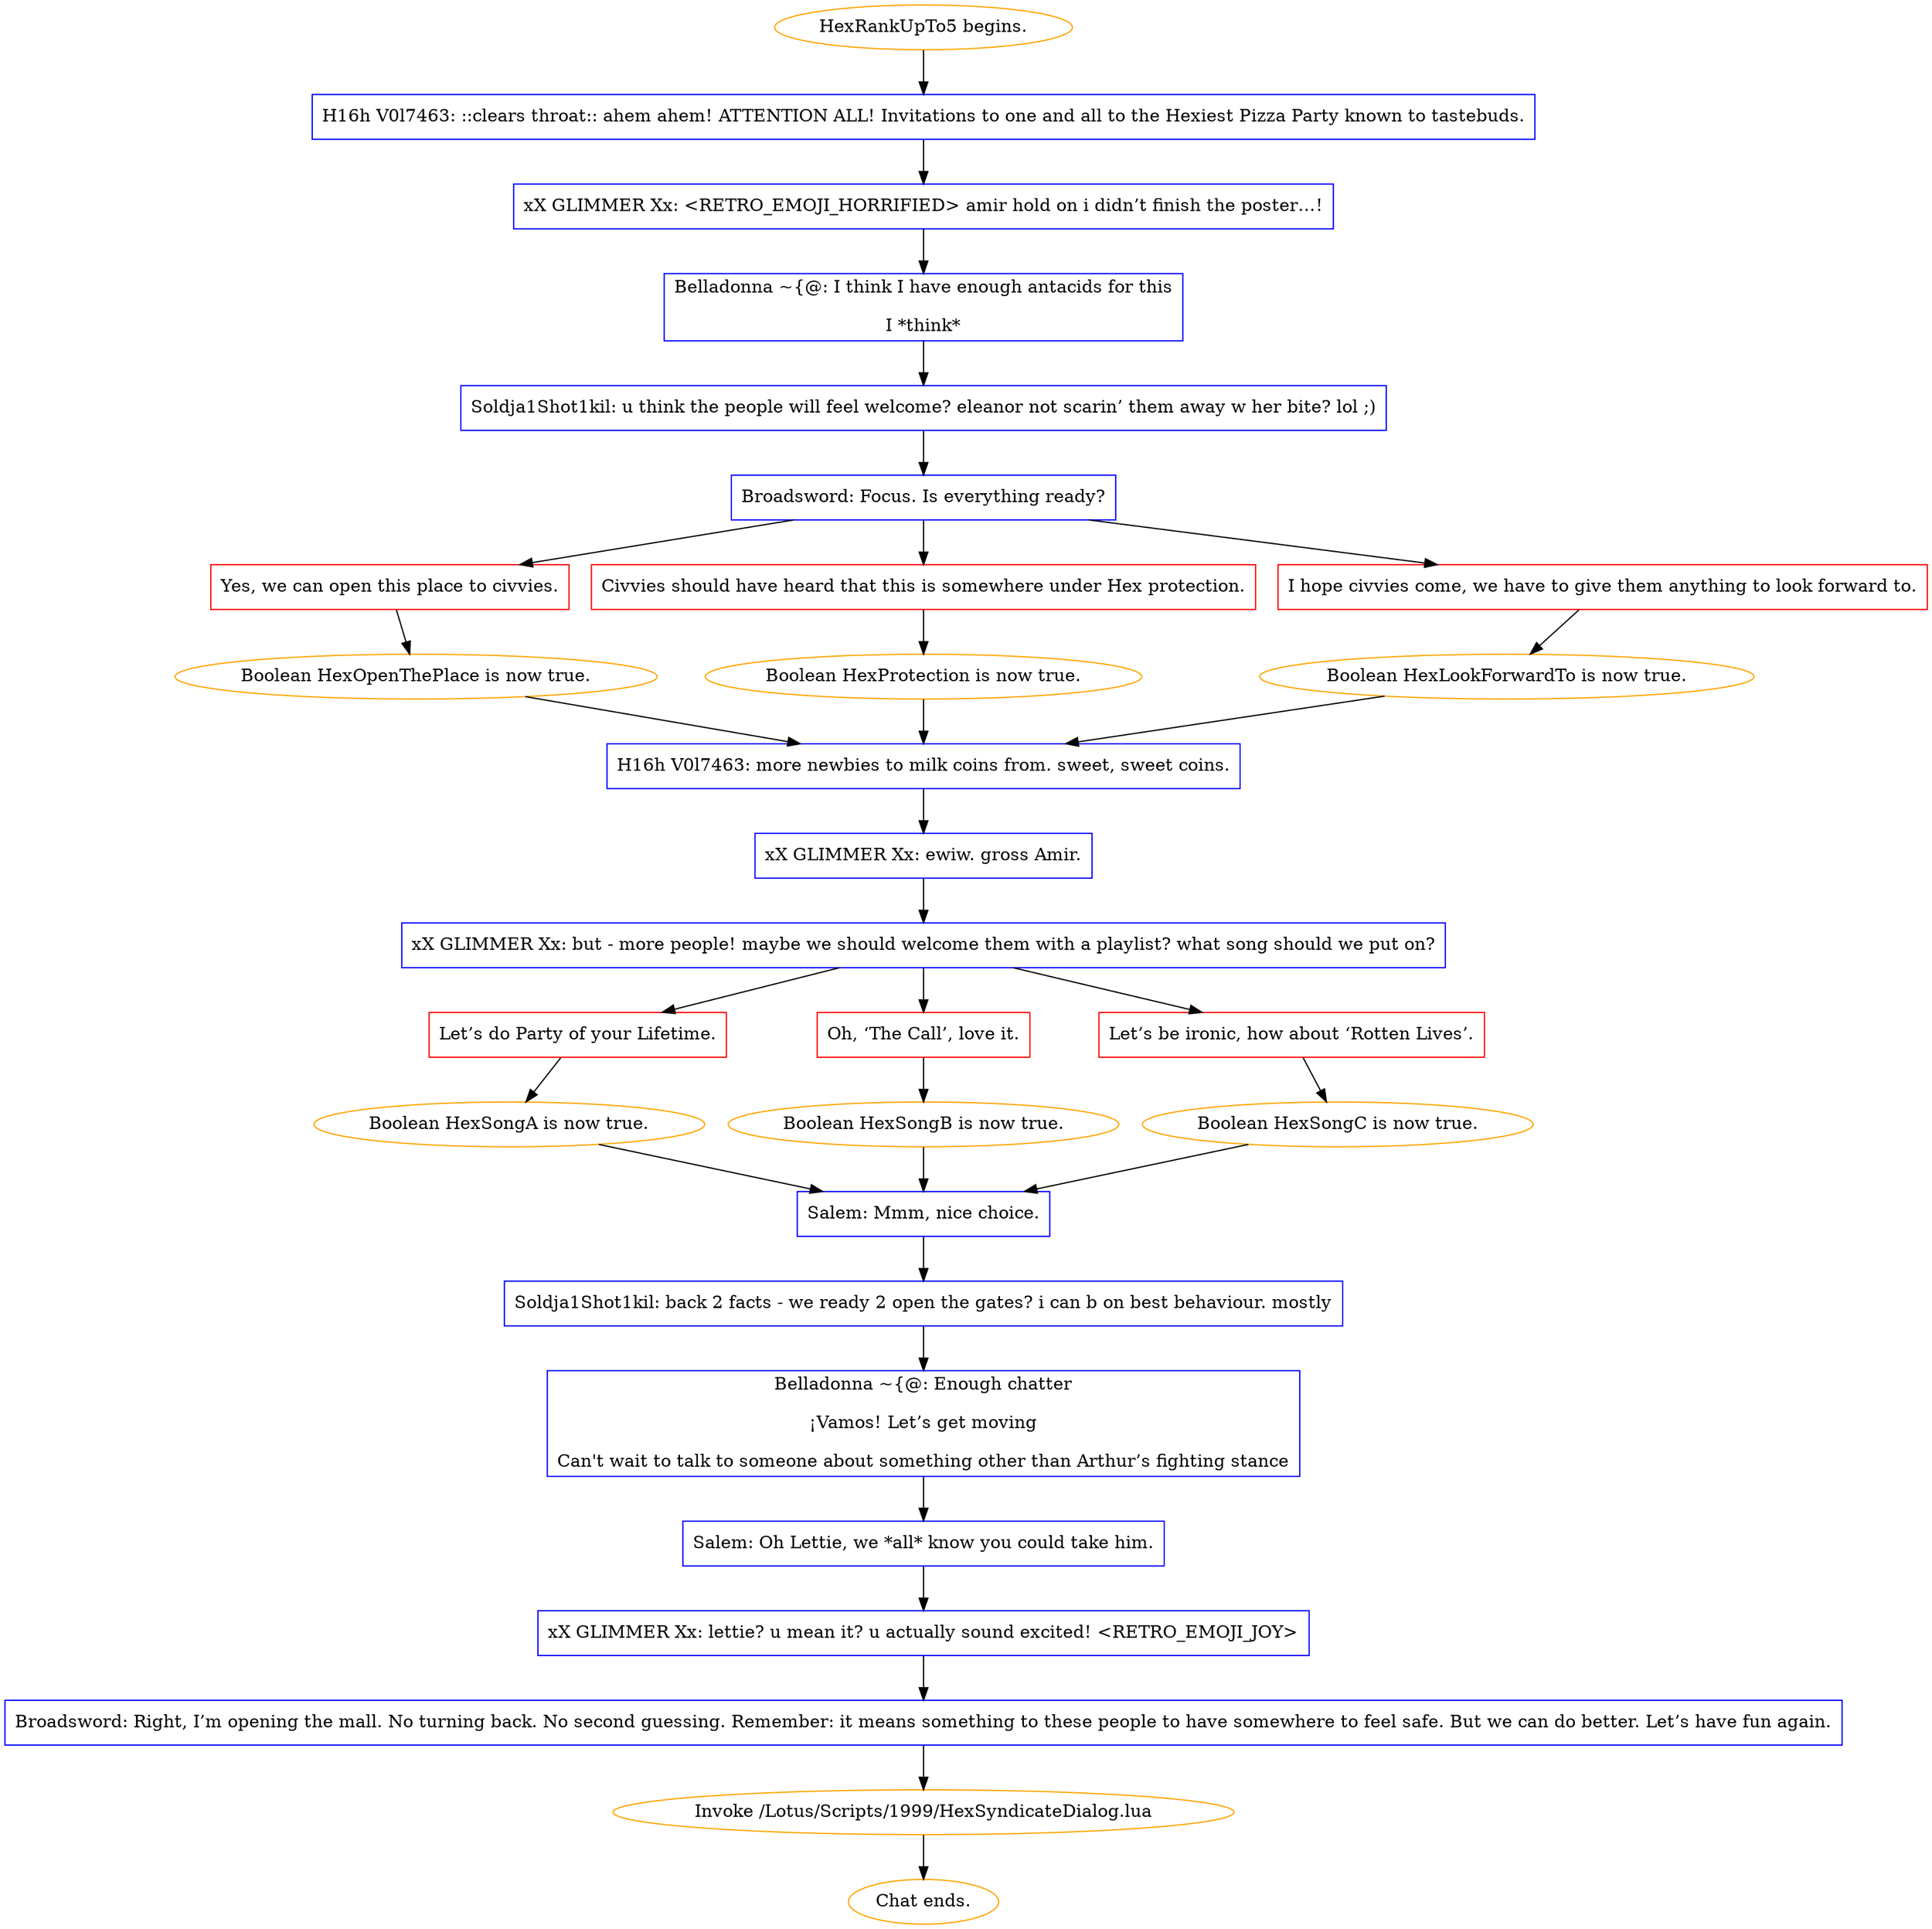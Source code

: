 digraph {
	"HexRankUpTo5 begins." [color=orange];
		"HexRankUpTo5 begins." -> j1118914776;
	j1118914776 [label="H16h V0l7463: ::clears throat:: ahem ahem! ATTENTION ALL! Invitations to one and all to the Hexiest Pizza Party known to tastebuds.",shape=box,color=blue];
		j1118914776 -> j3996473436;
	j3996473436 [label="xX GLIMMER Xx: <RETRO_EMOJI_HORRIFIED> amir hold on i didn’t finish the poster…!",shape=box,color=blue];
		j3996473436 -> j822528682;
	j822528682 [label="Belladonna ~{@: I think I have enough antacids for this
I *think*",shape=box,color=blue];
		j822528682 -> j1442509922;
	j1442509922 [label="Soldja1Shot1kil: u think the people will feel welcome? eleanor not scarin’ them away w her bite? lol ;)",shape=box,color=blue];
		j1442509922 -> j201476664;
	j201476664 [label="Broadsword: Focus. Is everything ready?",shape=box,color=blue];
		j201476664 -> j955950074;
		j201476664 -> j1883268972;
		j201476664 -> j149783608;
	j955950074 [label="Yes, we can open this place to civvies.",shape=box,color=red];
		j955950074 -> j831832985;
	j1883268972 [label="Civvies should have heard that this is somewhere under Hex protection.",shape=box,color=red];
		j1883268972 -> j241326270;
	j149783608 [label="I hope civvies come, we have to give them anything to look forward to.",shape=box,color=red];
		j149783608 -> j1919436638;
	j831832985 [label="Boolean HexOpenThePlace is now true.",color=orange];
		j831832985 -> j1744978820;
	j241326270 [label="Boolean HexProtection is now true.",color=orange];
		j241326270 -> j1744978820;
	j1919436638 [label="Boolean HexLookForwardTo is now true.",color=orange];
		j1919436638 -> j1744978820;
	j1744978820 [label="H16h V0l7463: more newbies to milk coins from. sweet, sweet coins.",shape=box,color=blue];
		j1744978820 -> j3909897930;
	j3909897930 [label="xX GLIMMER Xx: ewiw. gross Amir.",shape=box,color=blue];
		j3909897930 -> j3196957322;
	j3196957322 [label="xX GLIMMER Xx: but - more people! maybe we should welcome them with a playlist? what song should we put on?",shape=box,color=blue];
		j3196957322 -> j88091468;
		j3196957322 -> j3466368474;
		j3196957322 -> j669875706;
	j88091468 [label="Let’s do Party of your Lifetime.",shape=box,color=red];
		j88091468 -> j2194958429;
	j3466368474 [label="Oh, ‘The Call’, love it.",shape=box,color=red];
		j3466368474 -> j1350815741;
	j669875706 [label="Let’s be ironic, how about ‘Rotten Lives’.",shape=box,color=red];
		j669875706 -> j3462299924;
	j2194958429 [label="Boolean HexSongA is now true.",color=orange];
		j2194958429 -> j2277011401;
	j1350815741 [label="Boolean HexSongB is now true.",color=orange];
		j1350815741 -> j2277011401;
	j3462299924 [label="Boolean HexSongC is now true.",color=orange];
		j3462299924 -> j2277011401;
	j2277011401 [label="Salem: Mmm, nice choice.",shape=box,color=blue];
		j2277011401 -> j6274727;
	j6274727 [label="Soldja1Shot1kil: back 2 facts - we ready 2 open the gates? i can b on best behaviour. mostly",shape=box,color=blue];
		j6274727 -> j230732329;
	j230732329 [label="Belladonna ~{@: Enough chatter
¡Vamos! Let’s get moving
Can't wait to talk to someone about something other than Arthur’s fighting stance",shape=box,color=blue];
		j230732329 -> j1979206815;
	j1979206815 [label="Salem: Oh Lettie, we *all* know you could take him.",shape=box,color=blue];
		j1979206815 -> j950802347;
	j950802347 [label="xX GLIMMER Xx: lettie? u mean it? u actually sound excited! <RETRO_EMOJI_JOY>",shape=box,color=blue];
		j950802347 -> j3817320990;
	j3817320990 [label="Broadsword: Right, I’m opening the mall. No turning back. No second guessing. Remember: it means something to these people to have somewhere to feel safe. But we can do better. Let’s have fun again.",shape=box,color=blue];
		j3817320990 -> j2375408662;
	j2375408662 [label="Invoke /Lotus/Scripts/1999/HexSyndicateDialog.lua",color=orange];
		j2375408662 -> "Chat ends.";
	"Chat ends." [color=orange];
}
